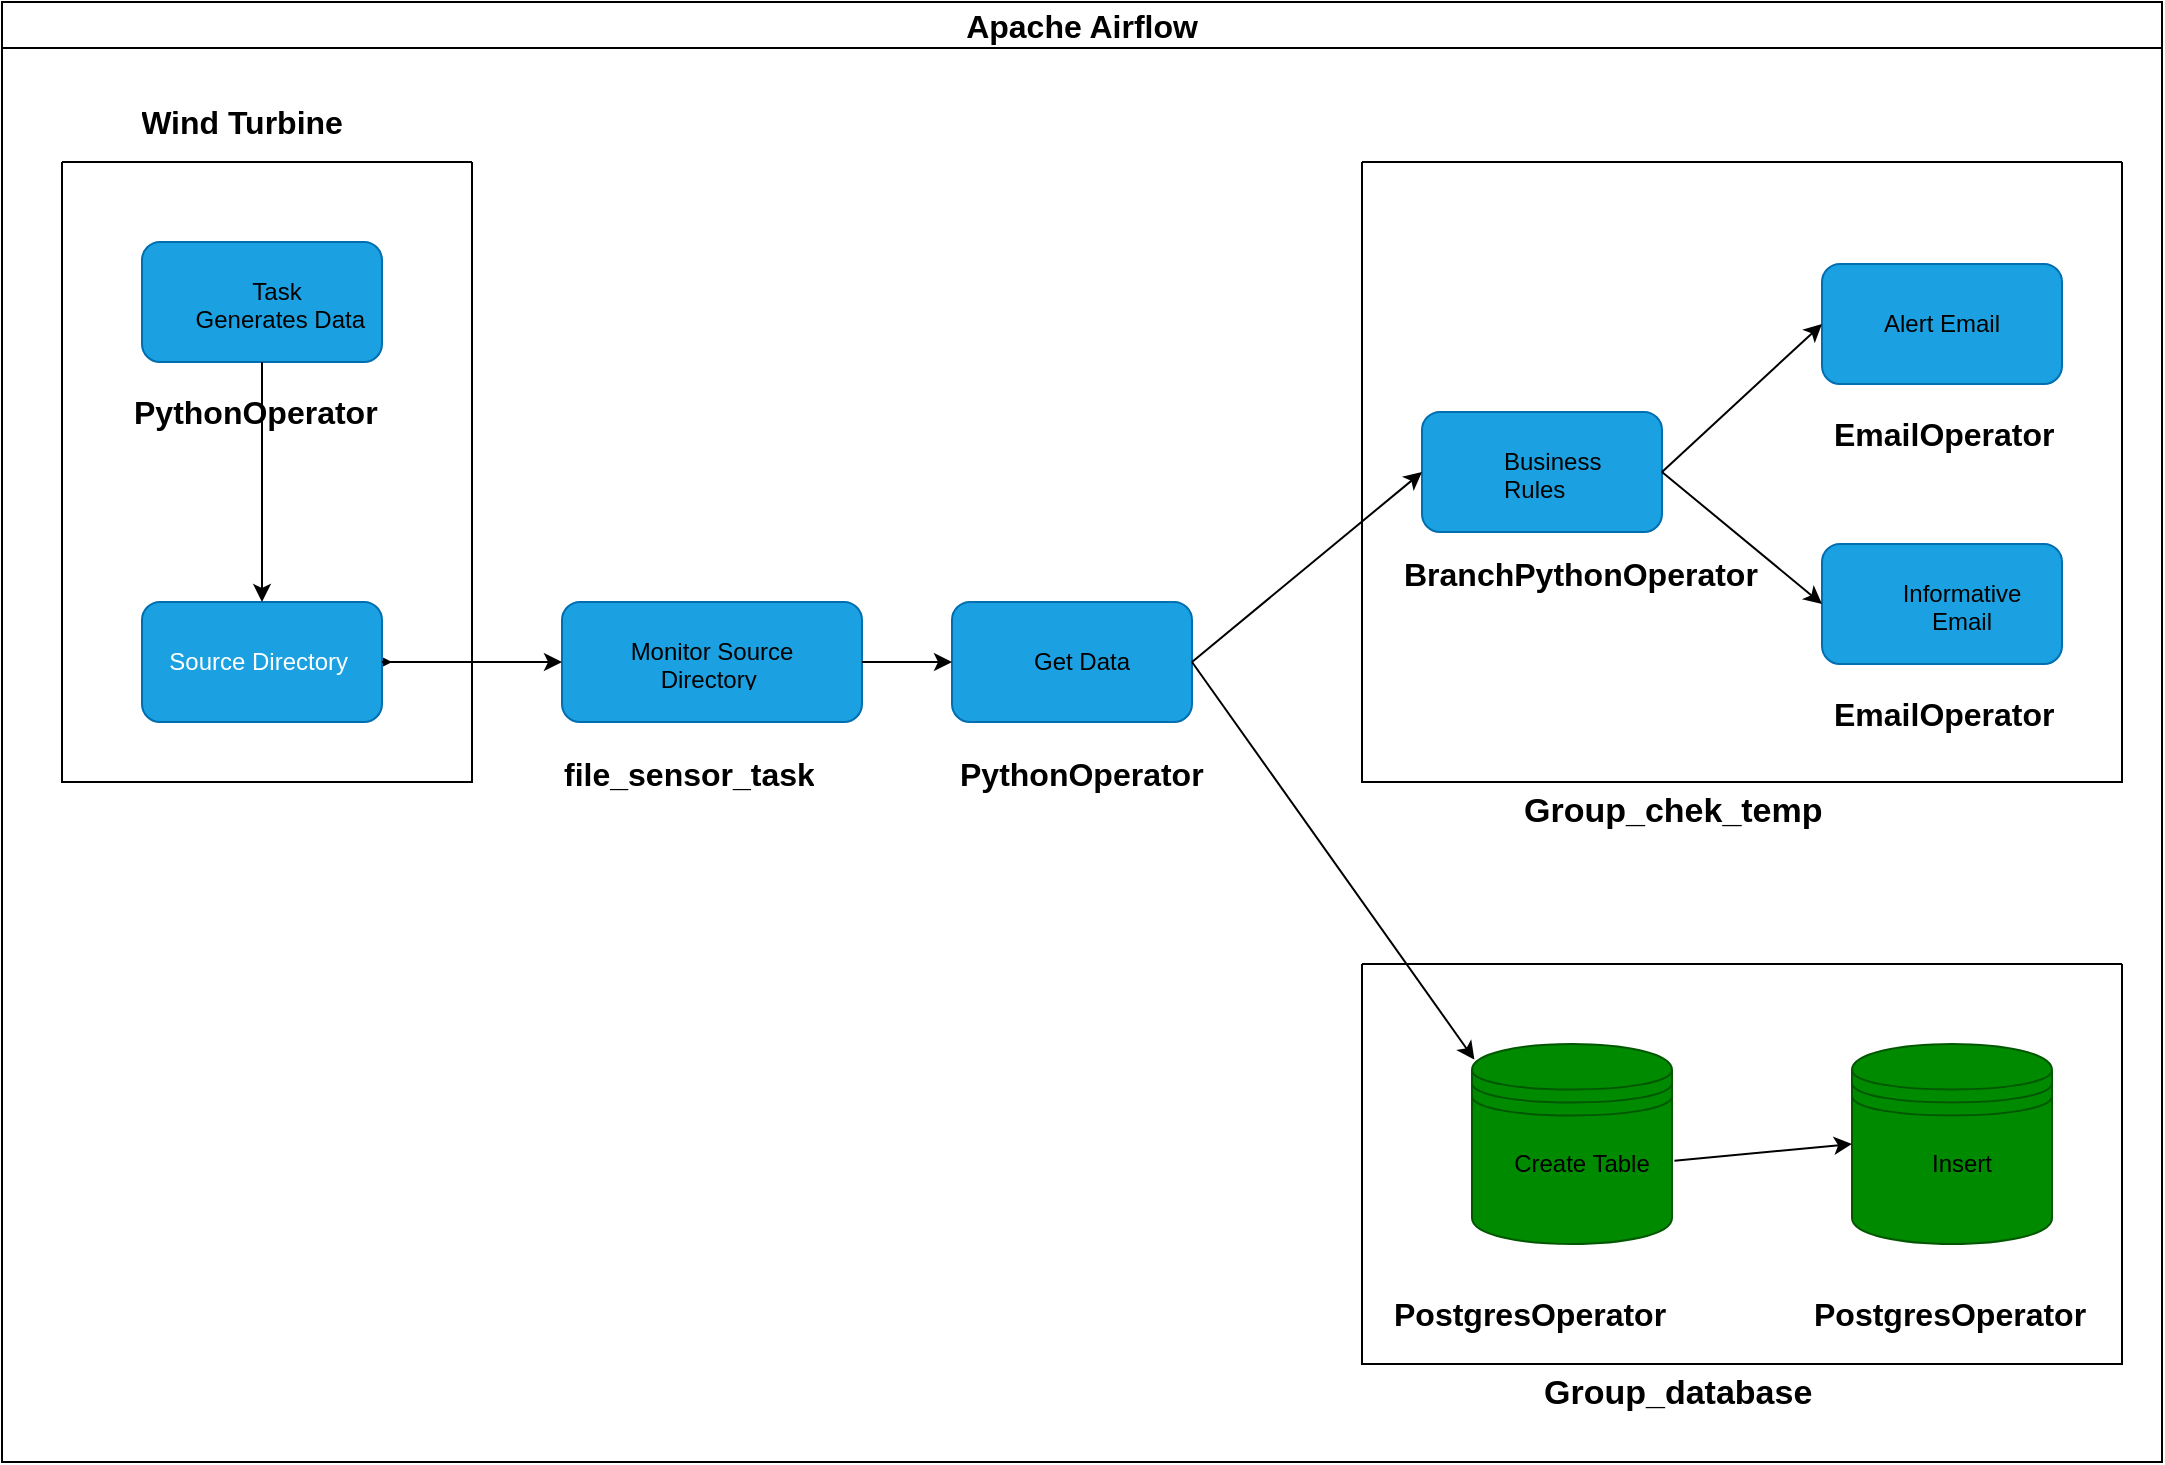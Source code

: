 <mxfile version="23.1.5" type="device">
  <diagram name="Página-1" id="fGBZLDE1uUrDdwTBXziT">
    <mxGraphModel dx="2074" dy="836" grid="1" gridSize="10" guides="1" tooltips="1" connect="1" arrows="1" fold="1" page="1" pageScale="1" pageWidth="1169" pageHeight="827" math="0" shadow="0">
      <root>
        <mxCell id="0" />
        <mxCell id="1" parent="0" />
        <mxCell id="-gSFVd0lZpZea3ilXagp-7" value="&lt;font style=&quot;font-size: 16px;&quot;&gt;Apache Airflow&lt;/font&gt;" style="swimlane;whiteSpace=wrap;html=1;" parent="1" vertex="1">
          <mxGeometry x="60" y="60" width="1080" height="730" as="geometry" />
        </mxCell>
        <mxCell id="-gSFVd0lZpZea3ilXagp-1" value="" style="swimlane;startSize=0;" parent="-gSFVd0lZpZea3ilXagp-7" vertex="1">
          <mxGeometry x="30" y="80" width="205" height="310" as="geometry">
            <mxRectangle x="30" y="80" width="50" height="40" as="alternateBounds" />
          </mxGeometry>
        </mxCell>
        <mxCell id="-gSFVd0lZpZea3ilXagp-2" value="" style="rounded=1;whiteSpace=wrap;html=1;fillColor=#1ba1e2;fontColor=#ffffff;strokeColor=#006EAF;" parent="-gSFVd0lZpZea3ilXagp-1" vertex="1">
          <mxGeometry x="40" y="40" width="120" height="60" as="geometry" />
        </mxCell>
        <mxCell id="lo-cyGEFOEp3kEVy_SoU-12" style="edgeStyle=orthogonalEdgeStyle;rounded=0;orthogonalLoop=1;jettySize=auto;html=1;exitX=1;exitY=0.5;exitDx=0;exitDy=0;" parent="-gSFVd0lZpZea3ilXagp-1" source="-gSFVd0lZpZea3ilXagp-5" edge="1">
          <mxGeometry relative="1" as="geometry">
            <mxPoint x="165" y="250" as="targetPoint" />
          </mxGeometry>
        </mxCell>
        <mxCell id="-gSFVd0lZpZea3ilXagp-5" value="Source Directory&amp;nbsp;" style="rounded=1;whiteSpace=wrap;html=1;fillColor=#1ba1e2;fontColor=#ffffff;strokeColor=#006EAF;" parent="-gSFVd0lZpZea3ilXagp-1" vertex="1">
          <mxGeometry x="40" y="220" width="120" height="60" as="geometry" />
        </mxCell>
        <mxCell id="-gSFVd0lZpZea3ilXagp-20" value="" style="endArrow=classic;html=1;rounded=0;entryX=0.5;entryY=0;entryDx=0;entryDy=0;" parent="-gSFVd0lZpZea3ilXagp-1" target="-gSFVd0lZpZea3ilXagp-5" edge="1">
          <mxGeometry width="50" height="50" relative="1" as="geometry">
            <mxPoint x="100" y="100" as="sourcePoint" />
            <mxPoint x="220" y="180" as="targetPoint" />
          </mxGeometry>
        </mxCell>
        <mxCell id="lo-cyGEFOEp3kEVy_SoU-9" value="Task&lt;br&gt;&amp;nbsp;Generates Data" style="text;strokeColor=none;fillColor=none;align=center;verticalAlign=middle;spacingLeft=4;spacingRight=4;overflow=hidden;points=[[0,0.5],[1,0.5]];portConstraint=eastwest;rotatable=0;whiteSpace=wrap;html=1;" parent="-gSFVd0lZpZea3ilXagp-1" vertex="1">
          <mxGeometry x="55" y="55" width="105" height="30" as="geometry" />
        </mxCell>
        <mxCell id="F0MKoqk9mhgKwLiSj_h_-1" value="PythonOperator" style="text;strokeColor=none;fillColor=none;align=left;verticalAlign=middle;spacingLeft=4;spacingRight=4;overflow=hidden;points=[[0,0.5],[1,0.5]];portConstraint=eastwest;rotatable=0;whiteSpace=wrap;html=1;fontSize=16;fontStyle=1" vertex="1" parent="-gSFVd0lZpZea3ilXagp-1">
          <mxGeometry x="30" y="110" width="145" height="30" as="geometry" />
        </mxCell>
        <mxCell id="-gSFVd0lZpZea3ilXagp-12" value="" style="rounded=1;whiteSpace=wrap;html=1;fillColor=#1ba1e2;fontColor=#ffffff;strokeColor=#006EAF;" parent="-gSFVd0lZpZea3ilXagp-7" vertex="1">
          <mxGeometry x="280" y="300" width="150" height="60" as="geometry" />
        </mxCell>
        <mxCell id="-gSFVd0lZpZea3ilXagp-19" value="" style="rounded=1;whiteSpace=wrap;html=1;fillColor=#1ba1e2;fontColor=#ffffff;strokeColor=#006EAF;" parent="-gSFVd0lZpZea3ilXagp-7" vertex="1">
          <mxGeometry x="475" y="300" width="120" height="60" as="geometry" />
        </mxCell>
        <mxCell id="-gSFVd0lZpZea3ilXagp-26" value="" style="endArrow=classic;html=1;rounded=0;exitX=1;exitY=0.5;exitDx=0;exitDy=0;entryX=0;entryY=0.5;entryDx=0;entryDy=0;" parent="-gSFVd0lZpZea3ilXagp-7" source="-gSFVd0lZpZea3ilXagp-5" target="-gSFVd0lZpZea3ilXagp-12" edge="1">
          <mxGeometry width="50" height="50" relative="1" as="geometry">
            <mxPoint x="481" y="320" as="sourcePoint" />
            <mxPoint x="271" y="330" as="targetPoint" />
          </mxGeometry>
        </mxCell>
        <mxCell id="-gSFVd0lZpZea3ilXagp-28" value="" style="endArrow=classic;html=1;rounded=0;exitX=1;exitY=0.5;exitDx=0;exitDy=0;entryX=0;entryY=0.5;entryDx=0;entryDy=0;" parent="-gSFVd0lZpZea3ilXagp-7" source="-gSFVd0lZpZea3ilXagp-12" target="-gSFVd0lZpZea3ilXagp-19" edge="1">
          <mxGeometry width="50" height="50" relative="1" as="geometry">
            <mxPoint x="500" y="331" as="sourcePoint" />
            <mxPoint x="550" y="281" as="targetPoint" />
          </mxGeometry>
        </mxCell>
        <mxCell id="-gSFVd0lZpZea3ilXagp-32" value="" style="swimlane;startSize=0;fontSize=16;fontStyle=0" parent="-gSFVd0lZpZea3ilXagp-7" vertex="1">
          <mxGeometry x="680" y="80" width="380" height="310" as="geometry" />
        </mxCell>
        <mxCell id="-gSFVd0lZpZea3ilXagp-33" value="" style="rounded=1;whiteSpace=wrap;html=1;fillColor=#1ba1e2;fontColor=#ffffff;strokeColor=#006EAF;" parent="-gSFVd0lZpZea3ilXagp-32" vertex="1">
          <mxGeometry x="30" y="125" width="120" height="60" as="geometry" />
        </mxCell>
        <mxCell id="-gSFVd0lZpZea3ilXagp-35" value="" style="rounded=1;whiteSpace=wrap;html=1;fillColor=#1ba1e2;fontColor=#ffffff;strokeColor=#006EAF;" parent="-gSFVd0lZpZea3ilXagp-32" vertex="1">
          <mxGeometry x="230" y="51" width="120" height="60" as="geometry" />
        </mxCell>
        <mxCell id="-gSFVd0lZpZea3ilXagp-36" value="" style="rounded=1;whiteSpace=wrap;html=1;fillColor=#1ba1e2;fontColor=#ffffff;strokeColor=#006EAF;" parent="-gSFVd0lZpZea3ilXagp-32" vertex="1">
          <mxGeometry x="230" y="191" width="120" height="60" as="geometry" />
        </mxCell>
        <mxCell id="-gSFVd0lZpZea3ilXagp-39" value="BranchPythonOperator" style="text;strokeColor=none;fillColor=none;align=left;verticalAlign=middle;spacingLeft=4;spacingRight=4;overflow=hidden;points=[[0,0.5],[1,0.5]];portConstraint=eastwest;rotatable=0;whiteSpace=wrap;html=1;fontSize=16;fontStyle=1" parent="-gSFVd0lZpZea3ilXagp-32" vertex="1">
          <mxGeometry x="15" y="191" width="200" height="30" as="geometry" />
        </mxCell>
        <mxCell id="-gSFVd0lZpZea3ilXagp-40" value="EmailOperator" style="text;strokeColor=none;fillColor=none;align=left;verticalAlign=middle;spacingLeft=4;spacingRight=4;overflow=hidden;points=[[0,0.5],[1,0.5]];portConstraint=eastwest;rotatable=0;whiteSpace=wrap;html=1;fontSize=16;fontStyle=1" parent="-gSFVd0lZpZea3ilXagp-32" vertex="1">
          <mxGeometry x="230" y="121" width="140" height="30" as="geometry" />
        </mxCell>
        <mxCell id="-gSFVd0lZpZea3ilXagp-41" value="EmailOperator" style="text;strokeColor=none;fillColor=none;align=left;verticalAlign=middle;spacingLeft=4;spacingRight=4;overflow=hidden;points=[[0,0.5],[1,0.5]];portConstraint=eastwest;rotatable=0;whiteSpace=wrap;html=1;fontSize=16;fontStyle=1" parent="-gSFVd0lZpZea3ilXagp-32" vertex="1">
          <mxGeometry x="230" y="261" width="130" height="30" as="geometry" />
        </mxCell>
        <mxCell id="-gSFVd0lZpZea3ilXagp-50" value="" style="endArrow=classic;html=1;rounded=0;exitX=1;exitY=0.5;exitDx=0;exitDy=0;entryX=0;entryY=0.5;entryDx=0;entryDy=0;" parent="-gSFVd0lZpZea3ilXagp-32" source="-gSFVd0lZpZea3ilXagp-33" target="-gSFVd0lZpZea3ilXagp-35" edge="1">
          <mxGeometry width="50" height="50" relative="1" as="geometry">
            <mxPoint x="265" y="231" as="sourcePoint" />
            <mxPoint x="315" y="181" as="targetPoint" />
          </mxGeometry>
        </mxCell>
        <mxCell id="-gSFVd0lZpZea3ilXagp-51" value="" style="endArrow=classic;html=1;rounded=0;exitX=1;exitY=0.5;exitDx=0;exitDy=0;entryX=0;entryY=0.5;entryDx=0;entryDy=0;" parent="-gSFVd0lZpZea3ilXagp-32" source="-gSFVd0lZpZea3ilXagp-33" target="-gSFVd0lZpZea3ilXagp-36" edge="1">
          <mxGeometry width="50" height="50" relative="1" as="geometry">
            <mxPoint x="265" y="231" as="sourcePoint" />
            <mxPoint x="315" y="181" as="targetPoint" />
          </mxGeometry>
        </mxCell>
        <mxCell id="xvblZMZptKlMVoAHDDmu-3" value="Business Rules" style="text;strokeColor=none;fillColor=none;align=left;verticalAlign=middle;spacingLeft=4;spacingRight=4;overflow=hidden;points=[[0,0.5],[1,0.5]];portConstraint=eastwest;rotatable=0;whiteSpace=wrap;html=1;" parent="-gSFVd0lZpZea3ilXagp-32" vertex="1">
          <mxGeometry x="65" y="140" width="80" height="30" as="geometry" />
        </mxCell>
        <mxCell id="xvblZMZptKlMVoAHDDmu-4" value="Alert Email" style="text;strokeColor=none;fillColor=none;align=center;verticalAlign=middle;spacingLeft=4;spacingRight=4;overflow=hidden;points=[[0,0.5],[1,0.5]];portConstraint=eastwest;rotatable=0;whiteSpace=wrap;html=1;" parent="-gSFVd0lZpZea3ilXagp-32" vertex="1">
          <mxGeometry x="250" y="66" width="80" height="30" as="geometry" />
        </mxCell>
        <mxCell id="xvblZMZptKlMVoAHDDmu-5" value="Informative Email" style="text;strokeColor=none;fillColor=none;align=center;verticalAlign=middle;spacingLeft=4;spacingRight=4;overflow=hidden;points=[[0,0.5],[1,0.5]];portConstraint=eastwest;rotatable=0;whiteSpace=wrap;html=1;" parent="-gSFVd0lZpZea3ilXagp-32" vertex="1">
          <mxGeometry x="260" y="206" width="80" height="30" as="geometry" />
        </mxCell>
        <mxCell id="-gSFVd0lZpZea3ilXagp-37" value="file_sensor_task" style="text;strokeColor=none;fillColor=none;align=left;verticalAlign=middle;spacingLeft=4;spacingRight=4;overflow=hidden;points=[[0,0.5],[1,0.5]];portConstraint=eastwest;rotatable=0;whiteSpace=wrap;html=1;fontSize=16;fontStyle=1" parent="-gSFVd0lZpZea3ilXagp-7" vertex="1">
          <mxGeometry x="275" y="371" width="180" height="30" as="geometry" />
        </mxCell>
        <mxCell id="-gSFVd0lZpZea3ilXagp-38" value="PythonOperator" style="text;strokeColor=none;fillColor=none;align=left;verticalAlign=middle;spacingLeft=4;spacingRight=4;overflow=hidden;points=[[0,0.5],[1,0.5]];portConstraint=eastwest;rotatable=0;whiteSpace=wrap;html=1;fontSize=16;fontStyle=1" parent="-gSFVd0lZpZea3ilXagp-7" vertex="1">
          <mxGeometry x="472.5" y="371" width="135" height="30" as="geometry" />
        </mxCell>
        <mxCell id="-gSFVd0lZpZea3ilXagp-42" value="" style="swimlane;startSize=0;" parent="-gSFVd0lZpZea3ilXagp-7" vertex="1">
          <mxGeometry x="680" y="481" width="380" height="200" as="geometry" />
        </mxCell>
        <mxCell id="-gSFVd0lZpZea3ilXagp-44" value="" style="shape=datastore;html=1;labelPosition=center;verticalLabelPosition=bottom;align=center;verticalAlign=top;fillColor=#008a00;fontColor=#ffffff;strokeColor=#005700;" parent="-gSFVd0lZpZea3ilXagp-42" vertex="1">
          <mxGeometry x="55" y="40" width="100" height="100" as="geometry" />
        </mxCell>
        <mxCell id="-gSFVd0lZpZea3ilXagp-45" value="" style="shape=datastore;html=1;labelPosition=center;verticalLabelPosition=bottom;align=center;verticalAlign=top;fillColor=#008a00;fontColor=#ffffff;strokeColor=#005700;" parent="-gSFVd0lZpZea3ilXagp-42" vertex="1">
          <mxGeometry x="245" y="40" width="100" height="100" as="geometry" />
        </mxCell>
        <mxCell id="-gSFVd0lZpZea3ilXagp-46" value="PostgresOperator" style="text;strokeColor=none;fillColor=none;align=left;verticalAlign=middle;spacingLeft=4;spacingRight=4;overflow=hidden;points=[[0,0.5],[1,0.5]];portConstraint=eastwest;rotatable=0;whiteSpace=wrap;html=1;fontSize=16;fontStyle=1" parent="-gSFVd0lZpZea3ilXagp-42" vertex="1">
          <mxGeometry x="10" y="160" width="160" height="30" as="geometry" />
        </mxCell>
        <mxCell id="-gSFVd0lZpZea3ilXagp-47" value="PostgresOperator" style="text;strokeColor=none;fillColor=none;align=left;verticalAlign=middle;spacingLeft=4;spacingRight=4;overflow=hidden;points=[[0,0.5],[1,0.5]];portConstraint=eastwest;rotatable=0;whiteSpace=wrap;html=1;fontSize=16;fontStyle=1" parent="-gSFVd0lZpZea3ilXagp-42" vertex="1">
          <mxGeometry x="220" y="160" width="160" height="30" as="geometry" />
        </mxCell>
        <mxCell id="-gSFVd0lZpZea3ilXagp-52" value="" style="endArrow=classic;html=1;rounded=0;entryX=0;entryY=0.5;entryDx=0;entryDy=0;exitX=1.012;exitY=0.584;exitDx=0;exitDy=0;exitPerimeter=0;" parent="-gSFVd0lZpZea3ilXagp-42" source="-gSFVd0lZpZea3ilXagp-44" target="-gSFVd0lZpZea3ilXagp-45" edge="1">
          <mxGeometry width="50" height="50" relative="1" as="geometry">
            <mxPoint x="125" y="100" as="sourcePoint" />
            <mxPoint x="315" y="-170" as="targetPoint" />
          </mxGeometry>
        </mxCell>
        <mxCell id="xvblZMZptKlMVoAHDDmu-6" value="Create Table" style="text;strokeColor=none;fillColor=none;align=center;verticalAlign=middle;spacingLeft=4;spacingRight=4;overflow=hidden;points=[[0,0.5],[1,0.5]];portConstraint=eastwest;rotatable=0;whiteSpace=wrap;html=1;" parent="-gSFVd0lZpZea3ilXagp-42" vertex="1">
          <mxGeometry x="70" y="85" width="80" height="30" as="geometry" />
        </mxCell>
        <mxCell id="xvblZMZptKlMVoAHDDmu-7" value="Insert" style="text;strokeColor=none;fillColor=none;align=center;verticalAlign=middle;spacingLeft=4;spacingRight=4;overflow=hidden;points=[[0,0.5],[1,0.5]];portConstraint=eastwest;rotatable=0;whiteSpace=wrap;html=1;" parent="-gSFVd0lZpZea3ilXagp-42" vertex="1">
          <mxGeometry x="260" y="85" width="80" height="30" as="geometry" />
        </mxCell>
        <mxCell id="-gSFVd0lZpZea3ilXagp-48" value="" style="endArrow=classic;html=1;rounded=0;exitX=1;exitY=0.5;exitDx=0;exitDy=0;entryX=0;entryY=0.5;entryDx=0;entryDy=0;" parent="-gSFVd0lZpZea3ilXagp-7" source="-gSFVd0lZpZea3ilXagp-19" target="-gSFVd0lZpZea3ilXagp-33" edge="1">
          <mxGeometry width="50" height="50" relative="1" as="geometry">
            <mxPoint x="575" y="201" as="sourcePoint" />
            <mxPoint x="535" y="181" as="targetPoint" />
          </mxGeometry>
        </mxCell>
        <mxCell id="-gSFVd0lZpZea3ilXagp-49" value="" style="endArrow=classic;html=1;rounded=0;exitX=1;exitY=0.5;exitDx=0;exitDy=0;entryX=0.012;entryY=0.078;entryDx=0;entryDy=0;entryPerimeter=0;" parent="-gSFVd0lZpZea3ilXagp-7" source="-gSFVd0lZpZea3ilXagp-19" target="-gSFVd0lZpZea3ilXagp-44" edge="1">
          <mxGeometry width="50" height="50" relative="1" as="geometry">
            <mxPoint x="945" y="311" as="sourcePoint" />
            <mxPoint x="995" y="261" as="targetPoint" />
          </mxGeometry>
        </mxCell>
        <mxCell id="-gSFVd0lZpZea3ilXagp-54" value="Group_chek_temp" style="text;strokeColor=none;fillColor=none;align=left;verticalAlign=middle;spacingLeft=4;spacingRight=4;overflow=hidden;points=[[0,0.5],[1,0.5]];portConstraint=eastwest;rotatable=0;whiteSpace=wrap;html=1;fontSize=17;fontStyle=1" parent="-gSFVd0lZpZea3ilXagp-7" vertex="1">
          <mxGeometry x="755" y="390" width="315" height="30" as="geometry" />
        </mxCell>
        <mxCell id="-gSFVd0lZpZea3ilXagp-55" value="Group_database" style="text;strokeColor=none;fillColor=none;align=left;verticalAlign=middle;spacingLeft=4;spacingRight=4;overflow=hidden;points=[[0,0.5],[1,0.5]];portConstraint=eastwest;rotatable=0;whiteSpace=wrap;html=1;fontSize=17;fontStyle=1" parent="-gSFVd0lZpZea3ilXagp-7" vertex="1">
          <mxGeometry x="765" y="681" width="315" height="30" as="geometry" />
        </mxCell>
        <mxCell id="lo-cyGEFOEp3kEVy_SoU-10" value="Monitor Source Directory&amp;nbsp;" style="text;strokeColor=none;fillColor=none;align=center;verticalAlign=middle;spacingLeft=4;spacingRight=4;overflow=hidden;points=[[0,0.5],[1,0.5]];portConstraint=eastwest;rotatable=0;whiteSpace=wrap;html=1;" parent="-gSFVd0lZpZea3ilXagp-7" vertex="1">
          <mxGeometry x="300" y="315" width="110" height="30" as="geometry" />
        </mxCell>
        <mxCell id="xvblZMZptKlMVoAHDDmu-1" value="Get Data" style="text;strokeColor=none;fillColor=none;align=center;verticalAlign=middle;spacingLeft=4;spacingRight=4;overflow=hidden;points=[[0,0.5],[1,0.5]];portConstraint=eastwest;rotatable=0;whiteSpace=wrap;html=1;" parent="-gSFVd0lZpZea3ilXagp-7" vertex="1">
          <mxGeometry x="500" y="315" width="80" height="30" as="geometry" />
        </mxCell>
        <mxCell id="-gSFVd0lZpZea3ilXagp-6" value="&lt;br style=&quot;font-size: 16px;&quot;&gt;Wind Turbine" style="text;strokeColor=none;fillColor=none;align=center;verticalAlign=middle;spacingLeft=4;spacingRight=4;overflow=hidden;points=[[0,0.5],[1,0.5]];portConstraint=eastwest;rotatable=0;whiteSpace=wrap;html=1;fontStyle=1;fontSize=16;" parent="-gSFVd0lZpZea3ilXagp-7" vertex="1">
          <mxGeometry x="40" y="20" width="160" height="60" as="geometry" />
        </mxCell>
      </root>
    </mxGraphModel>
  </diagram>
</mxfile>
